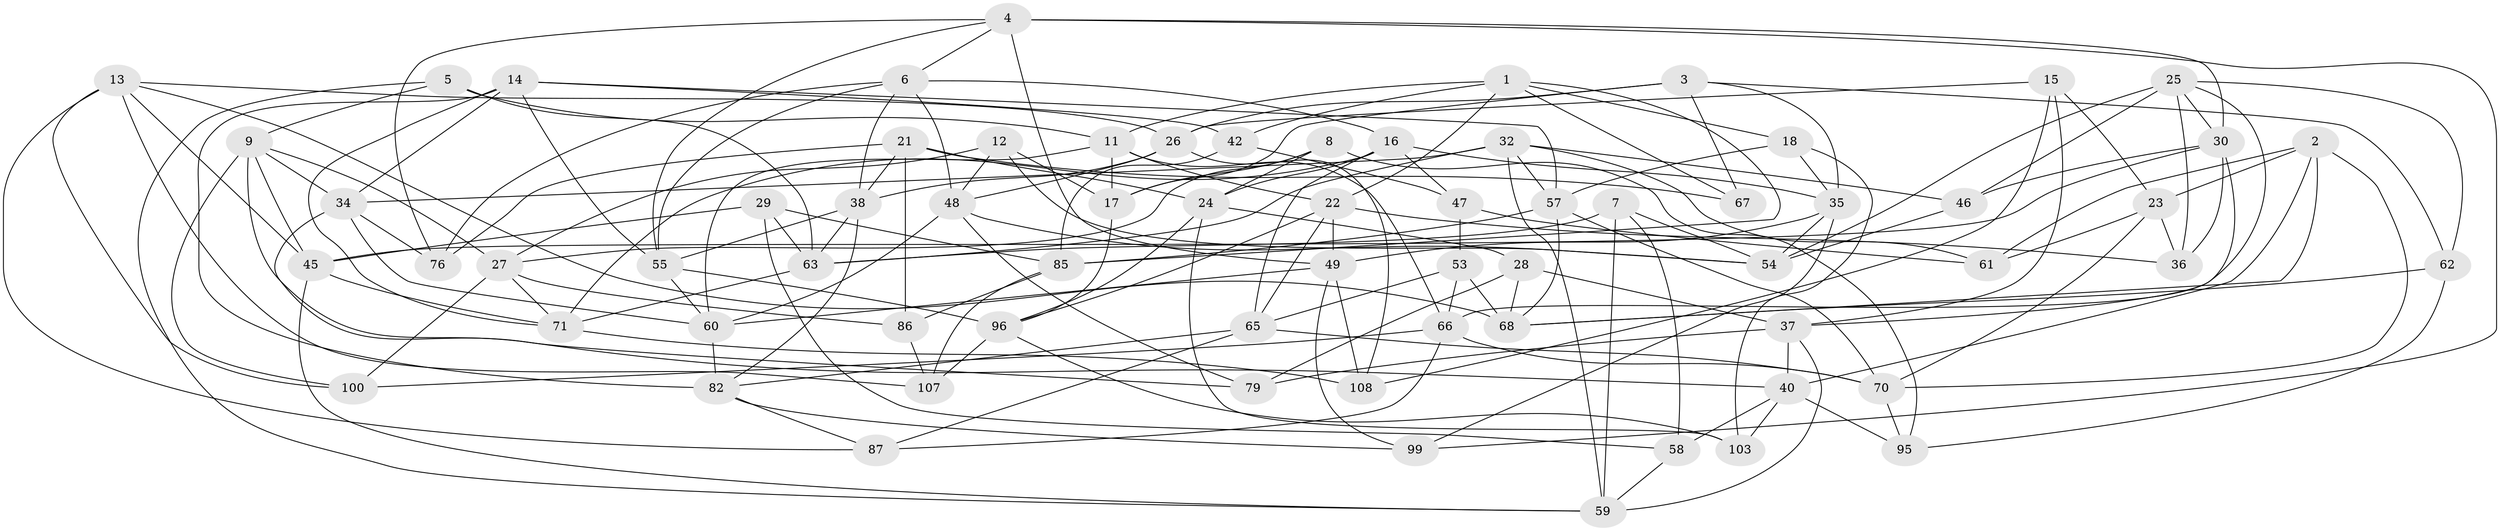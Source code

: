// original degree distribution, {4: 1.0}
// Generated by graph-tools (version 1.1) at 2025/42/03/06/25 10:42:26]
// undirected, 69 vertices, 177 edges
graph export_dot {
graph [start="1"]
  node [color=gray90,style=filled];
  1 [super="+19"];
  2 [super="+31"];
  3 [super="+20"];
  4 [super="+41"];
  5;
  6 [super="+81"];
  7;
  8;
  9 [super="+10"];
  11 [super="+50"];
  12;
  13 [super="+102"];
  14 [super="+33"];
  15;
  16 [super="+88"];
  17 [super="+94"];
  18;
  21 [super="+43"];
  22 [super="+69"];
  23 [super="+89"];
  24 [super="+104"];
  25 [super="+97"];
  26 [super="+52"];
  27 [super="+56"];
  28;
  29;
  30 [super="+74"];
  32 [super="+73"];
  34 [super="+98"];
  35 [super="+44"];
  36;
  37 [super="+39"];
  38 [super="+80"];
  40 [super="+51"];
  42;
  45 [super="+75"];
  46;
  47;
  48 [super="+109"];
  49 [super="+72"];
  53;
  54 [super="+90"];
  55 [super="+83"];
  57 [super="+93"];
  58;
  59 [super="+64"];
  60 [super="+92"];
  61;
  62;
  63 [super="+84"];
  65 [super="+106"];
  66 [super="+111"];
  67;
  68 [super="+78"];
  70 [super="+77"];
  71 [super="+101"];
  76;
  79;
  82 [super="+105"];
  85 [super="+91"];
  86;
  87;
  95;
  96 [super="+110"];
  99;
  100;
  103;
  107;
  108;
  1 -- 42;
  1 -- 67;
  1 -- 18;
  1 -- 11;
  1 -- 85;
  1 -- 22;
  2 -- 23 [weight=2];
  2 -- 61;
  2 -- 40;
  2 -- 68;
  2 -- 70;
  3 -- 67;
  3 -- 17 [weight=2];
  3 -- 62;
  3 -- 26;
  3 -- 35;
  4 -- 55;
  4 -- 30;
  4 -- 99;
  4 -- 76;
  4 -- 49;
  4 -- 6;
  5 -- 11;
  5 -- 9;
  5 -- 63;
  5 -- 59;
  6 -- 76;
  6 -- 55;
  6 -- 48;
  6 -- 38;
  6 -- 16;
  7 -- 58;
  7 -- 54;
  7 -- 63;
  7 -- 59;
  8 -- 24;
  8 -- 27;
  8 -- 95;
  8 -- 17;
  9 -- 34;
  9 -- 27;
  9 -- 40;
  9 -- 100;
  9 -- 45;
  11 -- 17;
  11 -- 66;
  11 -- 60;
  11 -- 22;
  12 -- 17;
  12 -- 54;
  12 -- 48;
  12 -- 27;
  13 -- 100;
  13 -- 45;
  13 -- 107;
  13 -- 68;
  13 -- 87;
  13 -- 26;
  14 -- 82;
  14 -- 34;
  14 -- 55;
  14 -- 57;
  14 -- 42;
  14 -- 71;
  15 -- 23;
  15 -- 108;
  15 -- 37;
  15 -- 26;
  16 -- 24;
  16 -- 71;
  16 -- 35;
  16 -- 65;
  16 -- 47;
  17 -- 96;
  18 -- 103;
  18 -- 35;
  18 -- 57;
  21 -- 24;
  21 -- 67 [weight=2];
  21 -- 76;
  21 -- 86;
  21 -- 38;
  22 -- 36;
  22 -- 65;
  22 -- 49;
  22 -- 96;
  23 -- 61;
  23 -- 36;
  23 -- 70;
  24 -- 96;
  24 -- 28;
  24 -- 103;
  25 -- 36;
  25 -- 30;
  25 -- 54;
  25 -- 46;
  25 -- 62;
  25 -- 66;
  26 -- 108;
  26 -- 48;
  26 -- 38;
  27 -- 86;
  27 -- 100;
  27 -- 71;
  28 -- 79;
  28 -- 68;
  28 -- 37;
  29 -- 58;
  29 -- 63;
  29 -- 85;
  29 -- 45;
  30 -- 45;
  30 -- 46;
  30 -- 36;
  30 -- 37;
  32 -- 61;
  32 -- 59;
  32 -- 46;
  32 -- 63;
  32 -- 34;
  32 -- 57;
  34 -- 79;
  34 -- 76;
  34 -- 60;
  35 -- 99;
  35 -- 49;
  35 -- 54;
  37 -- 40;
  37 -- 59;
  37 -- 79;
  38 -- 55;
  38 -- 82;
  38 -- 63;
  40 -- 58;
  40 -- 103;
  40 -- 95;
  42 -- 47;
  42 -- 85;
  45 -- 59;
  45 -- 71;
  46 -- 54;
  47 -- 53;
  47 -- 61;
  48 -- 54;
  48 -- 79;
  48 -- 60;
  49 -- 99;
  49 -- 108;
  49 -- 60;
  53 -- 68;
  53 -- 66;
  53 -- 65;
  55 -- 60;
  55 -- 96;
  57 -- 68;
  57 -- 70;
  57 -- 85;
  58 -- 59;
  60 -- 82;
  62 -- 95;
  62 -- 68;
  63 -- 71;
  65 -- 87;
  65 -- 70;
  65 -- 82;
  66 -- 70;
  66 -- 100;
  66 -- 87;
  70 -- 95;
  71 -- 108;
  82 -- 87;
  82 -- 99;
  85 -- 86;
  85 -- 107;
  86 -- 107;
  96 -- 107;
  96 -- 103;
}

